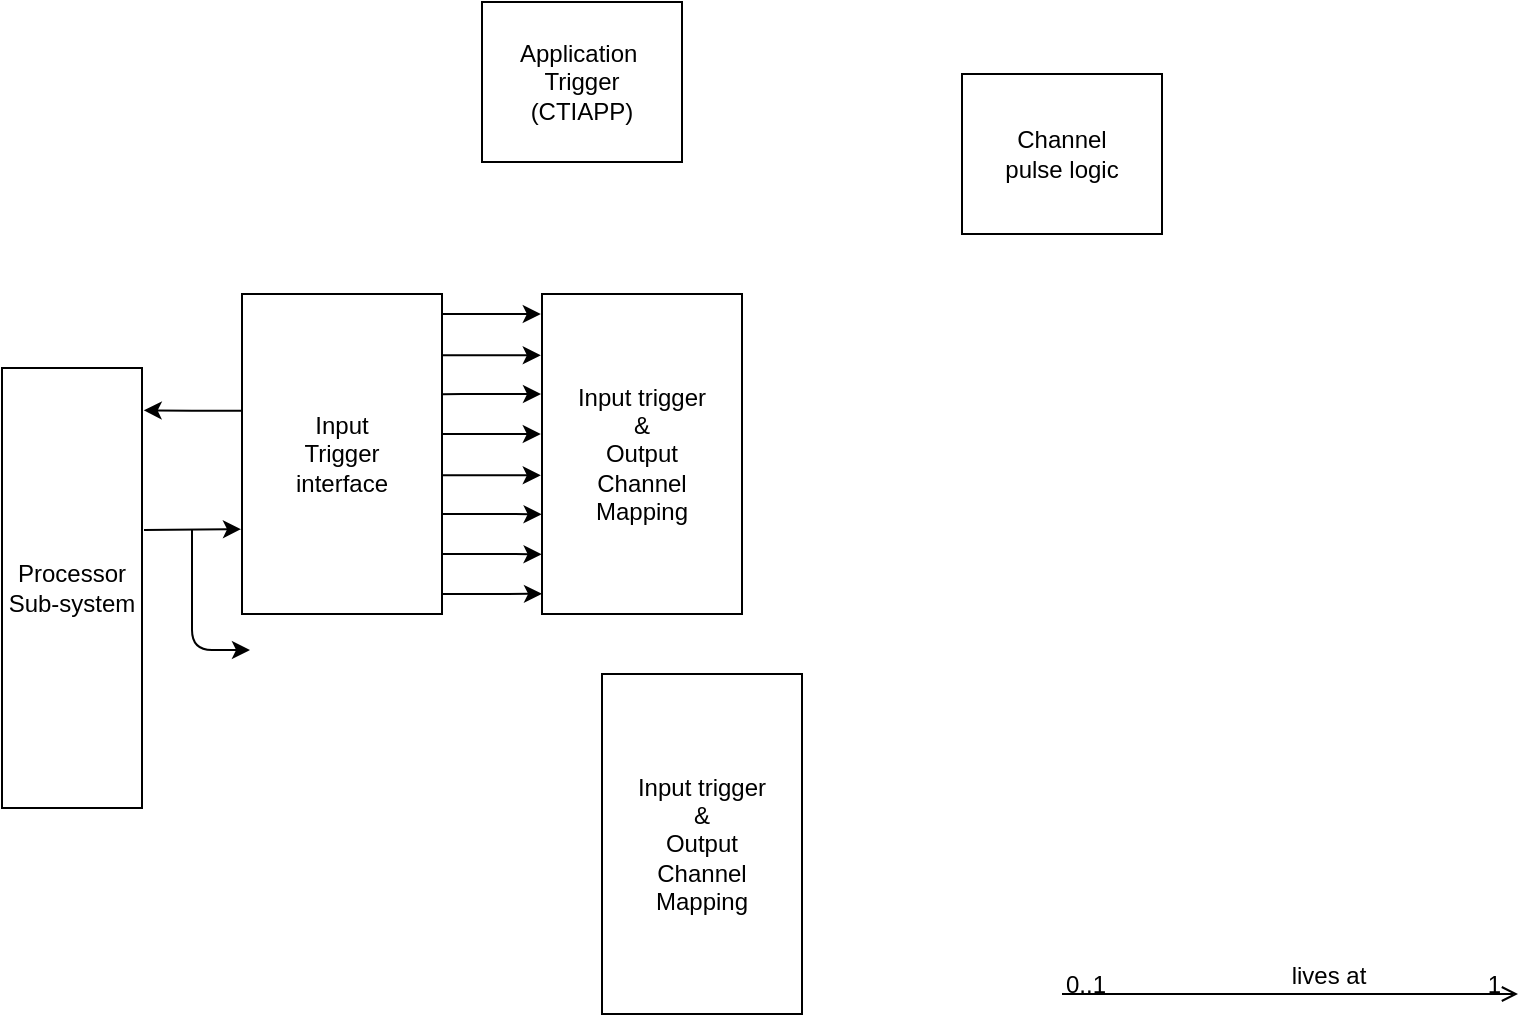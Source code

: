 <mxfile version="14.5.3" type="github">
  <diagram id="C5RBs43oDa-KdzZeNtuy" name="Page-1">
    <mxGraphModel dx="190" dy="99" grid="1" gridSize="10" guides="1" tooltips="1" connect="1" arrows="1" fold="1" page="1" pageScale="1" pageWidth="827" pageHeight="1169" math="0" shadow="0">
      <root>
        <mxCell id="WIyWlLk6GJQsqaUBKTNV-0" />
        <mxCell id="WIyWlLk6GJQsqaUBKTNV-1" parent="WIyWlLk6GJQsqaUBKTNV-0" />
        <mxCell id="zkfFHV4jXpPFQw0GAbJ--26" value="" style="endArrow=open;shadow=0;strokeWidth=1;rounded=0;endFill=1;edgeStyle=elbowEdgeStyle;elbow=vertical;" parent="WIyWlLk6GJQsqaUBKTNV-1" edge="1">
          <mxGeometry x="0.5" y="41" relative="1" as="geometry">
            <mxPoint x="540" y="532" as="sourcePoint" />
            <mxPoint x="768" y="532" as="targetPoint" />
            <mxPoint x="-40" y="32" as="offset" />
          </mxGeometry>
        </mxCell>
        <mxCell id="zkfFHV4jXpPFQw0GAbJ--27" value="0..1" style="resizable=0;align=left;verticalAlign=bottom;labelBackgroundColor=none;fontSize=12;" parent="zkfFHV4jXpPFQw0GAbJ--26" connectable="0" vertex="1">
          <mxGeometry x="-1" relative="1" as="geometry">
            <mxPoint y="4" as="offset" />
          </mxGeometry>
        </mxCell>
        <mxCell id="zkfFHV4jXpPFQw0GAbJ--28" value="1" style="resizable=0;align=right;verticalAlign=bottom;labelBackgroundColor=none;fontSize=12;" parent="zkfFHV4jXpPFQw0GAbJ--26" connectable="0" vertex="1">
          <mxGeometry x="1" relative="1" as="geometry">
            <mxPoint x="-7" y="4" as="offset" />
          </mxGeometry>
        </mxCell>
        <mxCell id="zkfFHV4jXpPFQw0GAbJ--29" value="lives at" style="text;html=1;resizable=0;points=[];;align=center;verticalAlign=middle;labelBackgroundColor=none;rounded=0;shadow=0;strokeWidth=1;fontSize=12;" parent="zkfFHV4jXpPFQw0GAbJ--26" vertex="1" connectable="0">
          <mxGeometry x="0.5" y="49" relative="1" as="geometry">
            <mxPoint x="-38" y="40" as="offset" />
          </mxGeometry>
        </mxCell>
        <mxCell id="fo_5GOgOHiEw72MNf0Pl-1" value="Processor&lt;br&gt;Sub-system" style="rounded=0;whiteSpace=wrap;html=1;shadow=0;gradientColor=#ffffff;glass=0;fillColor=none;" vertex="1" parent="WIyWlLk6GJQsqaUBKTNV-1">
          <mxGeometry x="10" y="219" width="70" height="220" as="geometry" />
        </mxCell>
        <mxCell id="fo_5GOgOHiEw72MNf0Pl-8" value="Application&amp;nbsp;&lt;br&gt;Trigger&lt;br&gt;(CTIAPP)" style="rounded=0;whiteSpace=wrap;html=1;shadow=0;gradientColor=#ffffff;glass=0;fillColor=none;" vertex="1" parent="WIyWlLk6GJQsqaUBKTNV-1">
          <mxGeometry x="250" y="36" width="100" height="80" as="geometry" />
        </mxCell>
        <mxCell id="fo_5GOgOHiEw72MNf0Pl-13" value="Channel&lt;br&gt;pulse logic" style="rounded=0;whiteSpace=wrap;html=1;shadow=0;gradientColor=#ffffff;glass=0;fillColor=none;" vertex="1" parent="WIyWlLk6GJQsqaUBKTNV-1">
          <mxGeometry x="490" y="72" width="100" height="80" as="geometry" />
        </mxCell>
        <mxCell id="fo_5GOgOHiEw72MNf0Pl-14" value="Input trigger&lt;br&gt;&amp;amp;&lt;br&gt;Output&lt;br&gt;Channel&lt;br&gt;Mapping" style="rounded=0;whiteSpace=wrap;html=1;shadow=0;gradientColor=#ffffff;glass=0;fillColor=none;" vertex="1" parent="WIyWlLk6GJQsqaUBKTNV-1">
          <mxGeometry x="280" y="182" width="100" height="160" as="geometry" />
        </mxCell>
        <mxCell id="fo_5GOgOHiEw72MNf0Pl-15" value="Input trigger&lt;br&gt;&amp;amp;&lt;br&gt;Output&lt;br&gt;Channel&lt;br&gt;Mapping" style="rounded=0;whiteSpace=wrap;html=1;shadow=0;gradientColor=#ffffff;glass=0;fillColor=none;" vertex="1" parent="WIyWlLk6GJQsqaUBKTNV-1">
          <mxGeometry x="310" y="372" width="100" height="170" as="geometry" />
        </mxCell>
        <mxCell id="fo_5GOgOHiEw72MNf0Pl-30" style="edgeStyle=orthogonalEdgeStyle;rounded=0;orthogonalLoop=1;jettySize=auto;html=1;exitX=0.001;exitY=0.421;exitDx=0;exitDy=0;entryX=1.012;entryY=0.137;entryDx=0;entryDy=0;entryPerimeter=0;spacing=13;fontSize=10;exitPerimeter=0;" edge="1" parent="WIyWlLk6GJQsqaUBKTNV-1">
          <mxGeometry relative="1" as="geometry">
            <mxPoint x="130.1" y="240.36" as="sourcePoint" />
            <mxPoint x="80.84" y="240.14" as="targetPoint" />
            <Array as="points">
              <mxPoint x="105" y="240" />
              <mxPoint x="81" y="240" />
            </Array>
          </mxGeometry>
        </mxCell>
        <mxCell id="fo_5GOgOHiEw72MNf0Pl-16" value="Input &lt;br&gt;Trigger&lt;br&gt;interface" style="rounded=0;whiteSpace=wrap;html=1;shadow=0;gradientColor=#ffffff;glass=0;fillColor=none;" vertex="1" parent="WIyWlLk6GJQsqaUBKTNV-1">
          <mxGeometry x="130" y="182" width="100" height="160" as="geometry" />
        </mxCell>
        <mxCell id="fo_5GOgOHiEw72MNf0Pl-19" value="" style="endArrow=classic;html=1;entryX=-0.016;entryY=0.059;entryDx=0;entryDy=0;entryPerimeter=0;exitX=0.99;exitY=0.059;exitDx=0;exitDy=0;exitPerimeter=0;" edge="1" parent="WIyWlLk6GJQsqaUBKTNV-1">
          <mxGeometry width="50" height="50" relative="1" as="geometry">
            <mxPoint x="230" y="192.03" as="sourcePoint" />
            <mxPoint x="279.4" y="192.03" as="targetPoint" />
            <Array as="points">
              <mxPoint x="251" y="192" />
            </Array>
          </mxGeometry>
        </mxCell>
        <mxCell id="fo_5GOgOHiEw72MNf0Pl-21" value="" style="endArrow=classic;html=1;entryX=-0.016;entryY=0.059;entryDx=0;entryDy=0;entryPerimeter=0;exitX=0.99;exitY=0.059;exitDx=0;exitDy=0;exitPerimeter=0;" edge="1" parent="WIyWlLk6GJQsqaUBKTNV-1">
          <mxGeometry width="50" height="50" relative="1" as="geometry">
            <mxPoint x="230" y="212.63" as="sourcePoint" />
            <mxPoint x="279.4" y="212.63" as="targetPoint" />
            <Array as="points">
              <mxPoint x="251" y="212.6" />
            </Array>
          </mxGeometry>
        </mxCell>
        <mxCell id="fo_5GOgOHiEw72MNf0Pl-22" value="" style="endArrow=classic;html=1;entryX=-0.005;entryY=0.12;entryDx=0;entryDy=0;entryPerimeter=0;exitX=1.003;exitY=0.313;exitDx=0;exitDy=0;exitPerimeter=0;" edge="1" parent="WIyWlLk6GJQsqaUBKTNV-1" source="fo_5GOgOHiEw72MNf0Pl-16">
          <mxGeometry width="50" height="50" relative="1" as="geometry">
            <mxPoint x="230" y="231.6" as="sourcePoint" />
            <mxPoint x="279.5" y="232" as="targetPoint" />
            <Array as="points">
              <mxPoint x="250" y="232" />
            </Array>
          </mxGeometry>
        </mxCell>
        <mxCell id="fo_5GOgOHiEw72MNf0Pl-24" value="" style="endArrow=classic;html=1;entryX=-0.016;entryY=0.059;entryDx=0;entryDy=0;entryPerimeter=0;exitX=0.99;exitY=0.059;exitDx=0;exitDy=0;exitPerimeter=0;" edge="1" parent="WIyWlLk6GJQsqaUBKTNV-1">
          <mxGeometry width="50" height="50" relative="1" as="geometry">
            <mxPoint x="230" y="252.03" as="sourcePoint" />
            <mxPoint x="279.4" y="252.03" as="targetPoint" />
            <Array as="points">
              <mxPoint x="251" y="252" />
            </Array>
          </mxGeometry>
        </mxCell>
        <mxCell id="fo_5GOgOHiEw72MNf0Pl-26" value="" style="endArrow=classic;html=1;entryX=-0.016;entryY=0.059;entryDx=0;entryDy=0;entryPerimeter=0;exitX=0.99;exitY=0.059;exitDx=0;exitDy=0;exitPerimeter=0;" edge="1" parent="WIyWlLk6GJQsqaUBKTNV-1">
          <mxGeometry width="50" height="50" relative="1" as="geometry">
            <mxPoint x="230" y="272.63" as="sourcePoint" />
            <mxPoint x="279.4" y="272.63" as="targetPoint" />
            <Array as="points">
              <mxPoint x="251" y="272.6" />
            </Array>
          </mxGeometry>
        </mxCell>
        <mxCell id="fo_5GOgOHiEw72MNf0Pl-27" value="" style="endArrow=classic;html=1;entryX=0;entryY=0.937;entryDx=0;entryDy=0;entryPerimeter=0;" edge="1" parent="WIyWlLk6GJQsqaUBKTNV-1" target="fo_5GOgOHiEw72MNf0Pl-14">
          <mxGeometry width="50" height="50" relative="1" as="geometry">
            <mxPoint x="230" y="332" as="sourcePoint" />
            <mxPoint x="279.5" y="333" as="targetPoint" />
            <Array as="points" />
          </mxGeometry>
        </mxCell>
        <mxCell id="fo_5GOgOHiEw72MNf0Pl-28" value="" style="endArrow=classic;html=1;entryX=-0.002;entryY=0.942;entryDx=0;entryDy=0;entryPerimeter=0;" edge="1" parent="WIyWlLk6GJQsqaUBKTNV-1">
          <mxGeometry width="50" height="50" relative="1" as="geometry">
            <mxPoint x="230" y="312" as="sourcePoint" />
            <mxPoint x="279.8" y="312.14" as="targetPoint" />
            <Array as="points">
              <mxPoint x="260" y="312" />
            </Array>
          </mxGeometry>
        </mxCell>
        <mxCell id="fo_5GOgOHiEw72MNf0Pl-29" value="" style="endArrow=classic;html=1;entryX=-0.002;entryY=0.942;entryDx=0;entryDy=0;entryPerimeter=0;" edge="1" parent="WIyWlLk6GJQsqaUBKTNV-1">
          <mxGeometry width="50" height="50" relative="1" as="geometry">
            <mxPoint x="230" y="292" as="sourcePoint" />
            <mxPoint x="279.8" y="292.14" as="targetPoint" />
            <Array as="points">
              <mxPoint x="260" y="292" />
            </Array>
          </mxGeometry>
        </mxCell>
        <mxCell id="fo_5GOgOHiEw72MNf0Pl-32" value="" style="endArrow=classic;html=1;entryX=-0.005;entryY=0.735;entryDx=0;entryDy=0;entryPerimeter=0;" edge="1" parent="WIyWlLk6GJQsqaUBKTNV-1" target="fo_5GOgOHiEw72MNf0Pl-16">
          <mxGeometry width="50" height="50" relative="1" as="geometry">
            <mxPoint x="81" y="300" as="sourcePoint" />
            <mxPoint x="127" y="300" as="targetPoint" />
            <Array as="points" />
          </mxGeometry>
        </mxCell>
        <mxCell id="fo_5GOgOHiEw72MNf0Pl-33" value="" style="endArrow=classic;html=1;" edge="1" parent="WIyWlLk6GJQsqaUBKTNV-1">
          <mxGeometry width="50" height="50" relative="1" as="geometry">
            <mxPoint x="105" y="300" as="sourcePoint" />
            <mxPoint x="134" y="360" as="targetPoint" />
            <Array as="points">
              <mxPoint x="105" y="320" />
              <mxPoint x="105" y="360" />
              <mxPoint x="134" y="360" />
            </Array>
          </mxGeometry>
        </mxCell>
      </root>
    </mxGraphModel>
  </diagram>
</mxfile>
